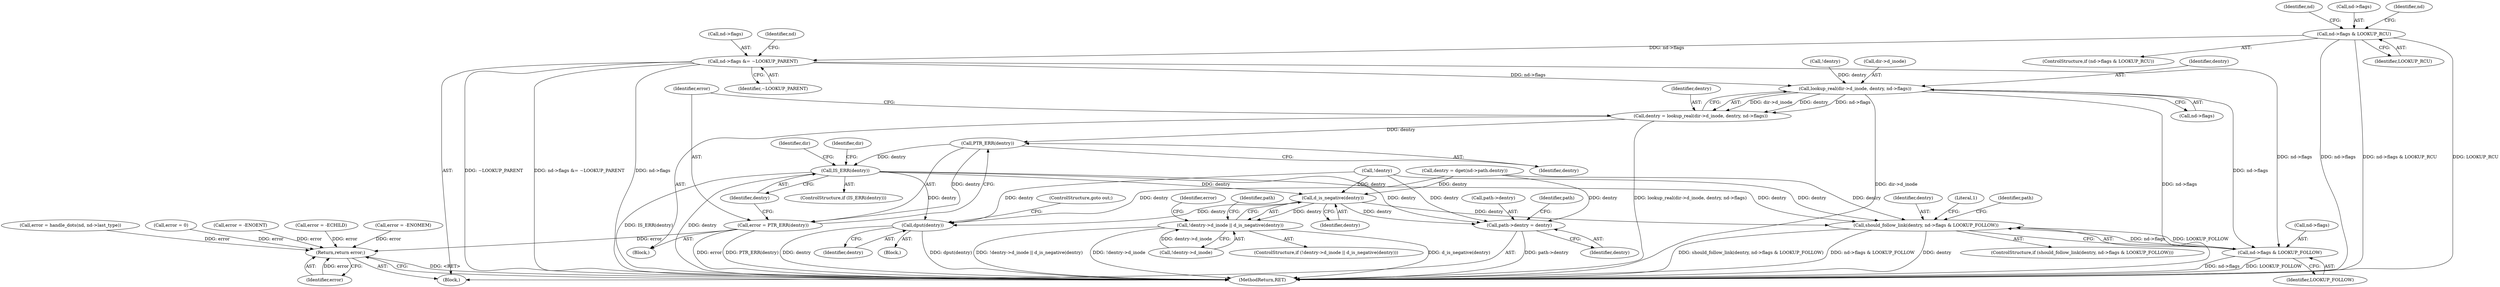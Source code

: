 digraph "0_linux_295dc39d941dc2ae53d5c170365af4c9d5c16212@pointer" {
"1000136" [label="(Call,nd->flags &= ~LOOKUP_PARENT)"];
"1000120" [label="(Call,nd->flags & LOOKUP_RCU)"];
"1000213" [label="(Call,lookup_real(dir->d_inode, dentry, nd->flags))"];
"1000211" [label="(Call,dentry = lookup_real(dir->d_inode, dentry, nd->flags))"];
"1000223" [label="(Call,PTR_ERR(dentry))"];
"1000221" [label="(Call,error = PTR_ERR(dentry))"];
"1000294" [label="(Return,return error;)"];
"1000226" [label="(Call,IS_ERR(dentry))"];
"1000251" [label="(Call,d_is_negative(dentry))"];
"1000246" [label="(Call,!dentry->d_inode || d_is_negative(dentry))"];
"1000258" [label="(Call,dput(dentry))"];
"1000261" [label="(Call,path->dentry = dentry)"];
"1000277" [label="(Call,should_follow_link(dentry, nd->flags & LOOKUP_FOLLOW))"];
"1000279" [label="(Call,nd->flags & LOOKUP_FOLLOW)"];
"1000296" [label="(MethodReturn,RET)"];
"1000226" [label="(Call,IS_ERR(dentry))"];
"1000186" [label="(Block,)"];
"1000222" [label="(Identifier,error)"];
"1000295" [label="(Identifier,error)"];
"1000263" [label="(Identifier,path)"];
"1000105" [label="(Block,)"];
"1000217" [label="(Identifier,dentry)"];
"1000184" [label="(Call,!dentry)"];
"1000128" [label="(Identifier,nd)"];
"1000119" [label="(ControlStructure,if (nd->flags & LOOKUP_RCU))"];
"1000251" [label="(Call,d_is_negative(dentry))"];
"1000255" [label="(Identifier,error)"];
"1000159" [label="(Call,dentry = dget(nd->path.dentry))"];
"1000136" [label="(Call,nd->flags &= ~LOOKUP_PARENT)"];
"1000121" [label="(Call,nd->flags)"];
"1000233" [label="(Identifier,dir)"];
"1000247" [label="(Call,!dentry->d_inode)"];
"1000140" [label="(Identifier,~LOOKUP_PARENT)"];
"1000254" [label="(Call,error = -ENOENT)"];
"1000246" [label="(Call,!dentry->d_inode || d_is_negative(dentry))"];
"1000120" [label="(Call,nd->flags & LOOKUP_RCU)"];
"1000131" [label="(Call,error = -ECHILD)"];
"1000253" [label="(Block,)"];
"1000278" [label="(Identifier,dentry)"];
"1000241" [label="(Identifier,dir)"];
"1000213" [label="(Call,lookup_real(dir->d_inode, dentry, nd->flags))"];
"1000276" [label="(ControlStructure,if (should_follow_link(dentry, nd->flags & LOOKUP_FOLLOW)))"];
"1000260" [label="(ControlStructure,goto out;)"];
"1000285" [label="(Literal,1)"];
"1000280" [label="(Call,nd->flags)"];
"1000221" [label="(Call,error = PTR_ERR(dentry))"];
"1000258" [label="(Call,dput(dentry))"];
"1000252" [label="(Identifier,dentry)"];
"1000245" [label="(ControlStructure,if (!dentry->d_inode || d_is_negative(dentry)))"];
"1000137" [label="(Call,nd->flags)"];
"1000287" [label="(Identifier,path)"];
"1000212" [label="(Identifier,dentry)"];
"1000225" [label="(ControlStructure,if (IS_ERR(dentry)))"];
"1000223" [label="(Call,PTR_ERR(dentry))"];
"1000262" [label="(Call,path->dentry)"];
"1000138" [label="(Identifier,nd)"];
"1000277" [label="(Call,should_follow_link(dentry, nd->flags & LOOKUP_FOLLOW))"];
"1000145" [label="(Identifier,nd)"];
"1000265" [label="(Identifier,dentry)"];
"1000279" [label="(Call,nd->flags & LOOKUP_FOLLOW)"];
"1000199" [label="(Call,error = -ENOMEM)"];
"1000196" [label="(Call,!dentry)"];
"1000149" [label="(Call,error = handle_dots(nd, nd->last_type))"];
"1000124" [label="(Identifier,LOOKUP_RCU)"];
"1000283" [label="(Identifier,LOOKUP_FOLLOW)"];
"1000288" [label="(Call,error = 0)"];
"1000294" [label="(Return,return error;)"];
"1000259" [label="(Identifier,dentry)"];
"1000224" [label="(Identifier,dentry)"];
"1000268" [label="(Identifier,path)"];
"1000218" [label="(Call,nd->flags)"];
"1000211" [label="(Call,dentry = lookup_real(dir->d_inode, dentry, nd->flags))"];
"1000214" [label="(Call,dir->d_inode)"];
"1000227" [label="(Identifier,dentry)"];
"1000261" [label="(Call,path->dentry = dentry)"];
"1000136" -> "1000105"  [label="AST: "];
"1000136" -> "1000140"  [label="CFG: "];
"1000137" -> "1000136"  [label="AST: "];
"1000140" -> "1000136"  [label="AST: "];
"1000145" -> "1000136"  [label="CFG: "];
"1000136" -> "1000296"  [label="DDG: ~LOOKUP_PARENT"];
"1000136" -> "1000296"  [label="DDG: nd->flags &= ~LOOKUP_PARENT"];
"1000136" -> "1000296"  [label="DDG: nd->flags"];
"1000120" -> "1000136"  [label="DDG: nd->flags"];
"1000136" -> "1000213"  [label="DDG: nd->flags"];
"1000136" -> "1000279"  [label="DDG: nd->flags"];
"1000120" -> "1000119"  [label="AST: "];
"1000120" -> "1000124"  [label="CFG: "];
"1000121" -> "1000120"  [label="AST: "];
"1000124" -> "1000120"  [label="AST: "];
"1000128" -> "1000120"  [label="CFG: "];
"1000138" -> "1000120"  [label="CFG: "];
"1000120" -> "1000296"  [label="DDG: nd->flags"];
"1000120" -> "1000296"  [label="DDG: nd->flags & LOOKUP_RCU"];
"1000120" -> "1000296"  [label="DDG: LOOKUP_RCU"];
"1000213" -> "1000211"  [label="AST: "];
"1000213" -> "1000218"  [label="CFG: "];
"1000214" -> "1000213"  [label="AST: "];
"1000217" -> "1000213"  [label="AST: "];
"1000218" -> "1000213"  [label="AST: "];
"1000211" -> "1000213"  [label="CFG: "];
"1000213" -> "1000296"  [label="DDG: dir->d_inode"];
"1000213" -> "1000296"  [label="DDG: nd->flags"];
"1000213" -> "1000211"  [label="DDG: dir->d_inode"];
"1000213" -> "1000211"  [label="DDG: dentry"];
"1000213" -> "1000211"  [label="DDG: nd->flags"];
"1000196" -> "1000213"  [label="DDG: dentry"];
"1000213" -> "1000279"  [label="DDG: nd->flags"];
"1000211" -> "1000186"  [label="AST: "];
"1000212" -> "1000211"  [label="AST: "];
"1000222" -> "1000211"  [label="CFG: "];
"1000211" -> "1000296"  [label="DDG: lookup_real(dir->d_inode, dentry, nd->flags)"];
"1000211" -> "1000223"  [label="DDG: dentry"];
"1000223" -> "1000221"  [label="AST: "];
"1000223" -> "1000224"  [label="CFG: "];
"1000224" -> "1000223"  [label="AST: "];
"1000221" -> "1000223"  [label="CFG: "];
"1000223" -> "1000221"  [label="DDG: dentry"];
"1000223" -> "1000226"  [label="DDG: dentry"];
"1000221" -> "1000186"  [label="AST: "];
"1000222" -> "1000221"  [label="AST: "];
"1000227" -> "1000221"  [label="CFG: "];
"1000221" -> "1000296"  [label="DDG: PTR_ERR(dentry)"];
"1000221" -> "1000296"  [label="DDG: error"];
"1000221" -> "1000294"  [label="DDG: error"];
"1000294" -> "1000105"  [label="AST: "];
"1000294" -> "1000295"  [label="CFG: "];
"1000295" -> "1000294"  [label="AST: "];
"1000296" -> "1000294"  [label="CFG: "];
"1000294" -> "1000296"  [label="DDG: <RET>"];
"1000295" -> "1000294"  [label="DDG: error"];
"1000199" -> "1000294"  [label="DDG: error"];
"1000254" -> "1000294"  [label="DDG: error"];
"1000131" -> "1000294"  [label="DDG: error"];
"1000288" -> "1000294"  [label="DDG: error"];
"1000149" -> "1000294"  [label="DDG: error"];
"1000226" -> "1000225"  [label="AST: "];
"1000226" -> "1000227"  [label="CFG: "];
"1000227" -> "1000226"  [label="AST: "];
"1000233" -> "1000226"  [label="CFG: "];
"1000241" -> "1000226"  [label="CFG: "];
"1000226" -> "1000296"  [label="DDG: IS_ERR(dentry)"];
"1000226" -> "1000296"  [label="DDG: dentry"];
"1000226" -> "1000251"  [label="DDG: dentry"];
"1000226" -> "1000258"  [label="DDG: dentry"];
"1000226" -> "1000261"  [label="DDG: dentry"];
"1000226" -> "1000277"  [label="DDG: dentry"];
"1000251" -> "1000246"  [label="AST: "];
"1000251" -> "1000252"  [label="CFG: "];
"1000252" -> "1000251"  [label="AST: "];
"1000246" -> "1000251"  [label="CFG: "];
"1000251" -> "1000246"  [label="DDG: dentry"];
"1000184" -> "1000251"  [label="DDG: dentry"];
"1000159" -> "1000251"  [label="DDG: dentry"];
"1000251" -> "1000258"  [label="DDG: dentry"];
"1000251" -> "1000261"  [label="DDG: dentry"];
"1000251" -> "1000277"  [label="DDG: dentry"];
"1000246" -> "1000245"  [label="AST: "];
"1000246" -> "1000247"  [label="CFG: "];
"1000247" -> "1000246"  [label="AST: "];
"1000255" -> "1000246"  [label="CFG: "];
"1000263" -> "1000246"  [label="CFG: "];
"1000246" -> "1000296"  [label="DDG: d_is_negative(dentry)"];
"1000246" -> "1000296"  [label="DDG: !dentry->d_inode || d_is_negative(dentry)"];
"1000246" -> "1000296"  [label="DDG: !dentry->d_inode"];
"1000247" -> "1000246"  [label="DDG: dentry->d_inode"];
"1000258" -> "1000253"  [label="AST: "];
"1000258" -> "1000259"  [label="CFG: "];
"1000259" -> "1000258"  [label="AST: "];
"1000260" -> "1000258"  [label="CFG: "];
"1000258" -> "1000296"  [label="DDG: dentry"];
"1000258" -> "1000296"  [label="DDG: dput(dentry)"];
"1000184" -> "1000258"  [label="DDG: dentry"];
"1000159" -> "1000258"  [label="DDG: dentry"];
"1000261" -> "1000105"  [label="AST: "];
"1000261" -> "1000265"  [label="CFG: "];
"1000262" -> "1000261"  [label="AST: "];
"1000265" -> "1000261"  [label="AST: "];
"1000268" -> "1000261"  [label="CFG: "];
"1000261" -> "1000296"  [label="DDG: path->dentry"];
"1000184" -> "1000261"  [label="DDG: dentry"];
"1000159" -> "1000261"  [label="DDG: dentry"];
"1000277" -> "1000276"  [label="AST: "];
"1000277" -> "1000279"  [label="CFG: "];
"1000278" -> "1000277"  [label="AST: "];
"1000279" -> "1000277"  [label="AST: "];
"1000285" -> "1000277"  [label="CFG: "];
"1000287" -> "1000277"  [label="CFG: "];
"1000277" -> "1000296"  [label="DDG: dentry"];
"1000277" -> "1000296"  [label="DDG: should_follow_link(dentry, nd->flags & LOOKUP_FOLLOW)"];
"1000277" -> "1000296"  [label="DDG: nd->flags & LOOKUP_FOLLOW"];
"1000184" -> "1000277"  [label="DDG: dentry"];
"1000159" -> "1000277"  [label="DDG: dentry"];
"1000279" -> "1000277"  [label="DDG: nd->flags"];
"1000279" -> "1000277"  [label="DDG: LOOKUP_FOLLOW"];
"1000279" -> "1000283"  [label="CFG: "];
"1000280" -> "1000279"  [label="AST: "];
"1000283" -> "1000279"  [label="AST: "];
"1000279" -> "1000296"  [label="DDG: nd->flags"];
"1000279" -> "1000296"  [label="DDG: LOOKUP_FOLLOW"];
}
